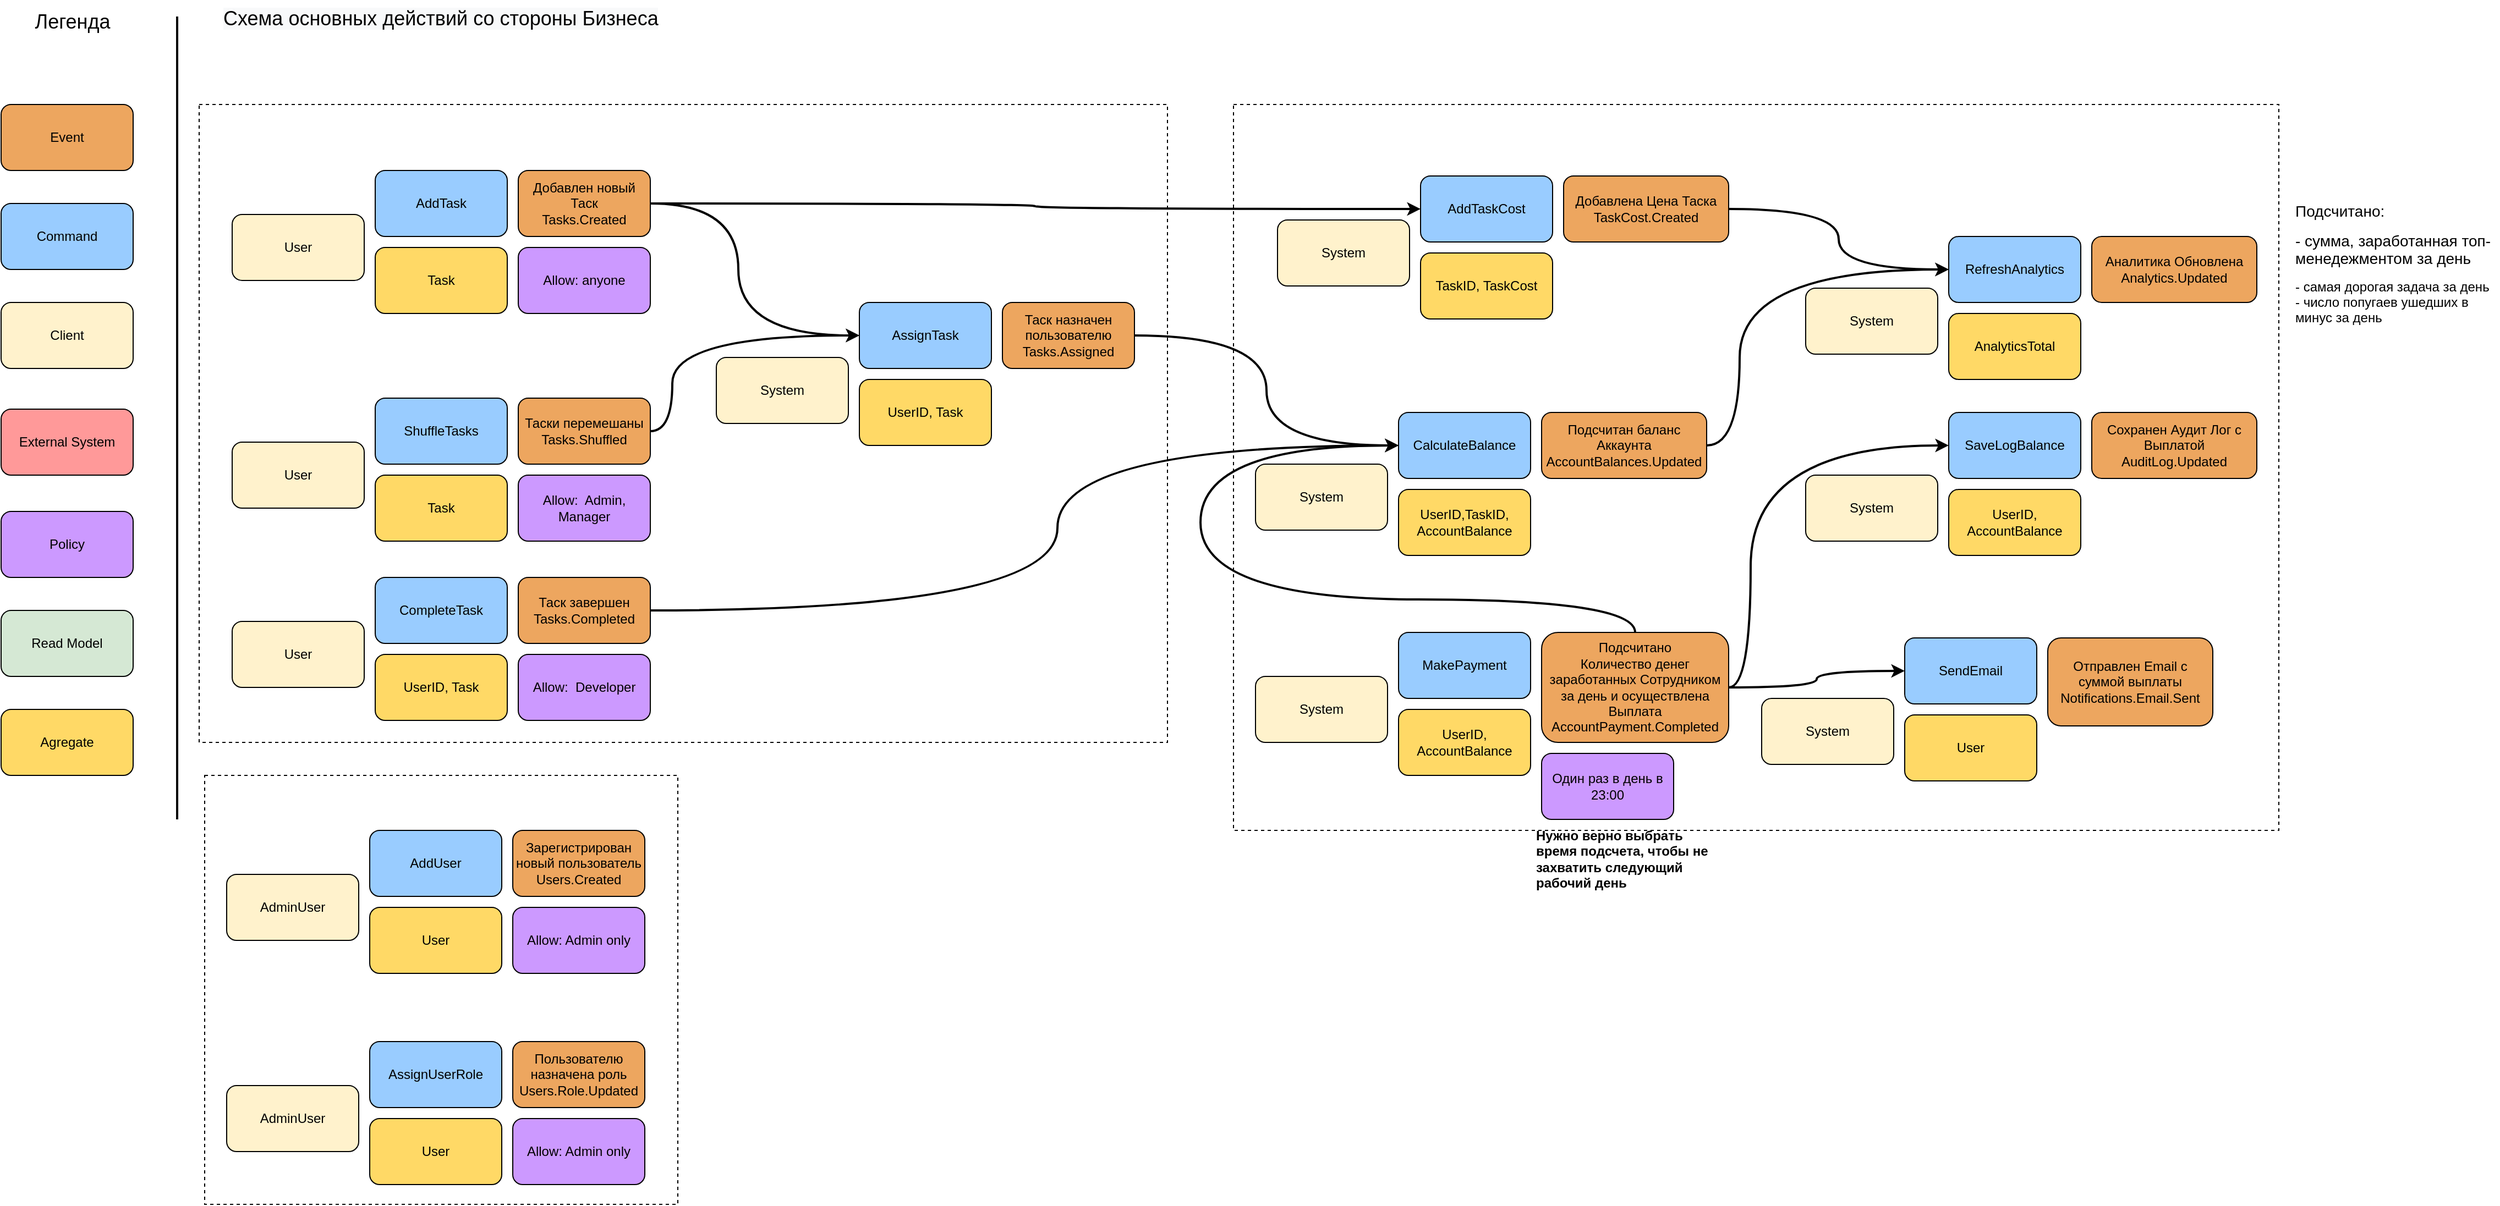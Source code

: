 <mxfile version="17.4.0" type="google"><diagram id="onVSaOAGexIS0x_OZYuM" name="Page-1"><mxGraphModel grid="1" page="1" gridSize="10" guides="1" tooltips="1" connect="1" arrows="1" fold="1" pageScale="1" pageWidth="1169" pageHeight="1654" math="0" shadow="0"><root><mxCell id="0"/><mxCell id="1" parent="0"/><mxCell id="5qQmAU-Xj-Boq_nQjETH-93" value="" style="rounded=0;whiteSpace=wrap;html=1;dashed=1;fontSize=18;fillColor=none;" vertex="1" parent="1"><mxGeometry x="1150" y="110" width="950" height="660" as="geometry"/></mxCell><mxCell id="5qQmAU-Xj-Boq_nQjETH-77" value="" style="rounded=0;whiteSpace=wrap;html=1;dashed=1;fontSize=18;fillColor=none;" vertex="1" parent="1"><mxGeometry x="215" y="720" width="430" height="390" as="geometry"/></mxCell><mxCell id="5qQmAU-Xj-Boq_nQjETH-76" value="" style="rounded=0;whiteSpace=wrap;html=1;fontSize=18;fillColor=none;dashed=1;" vertex="1" parent="1"><mxGeometry x="210" y="110" width="880" height="580" as="geometry"/></mxCell><mxCell id="5qQmAU-Xj-Boq_nQjETH-20" value="Event" style="rounded=1;whiteSpace=wrap;html=1;fillColor=#EDA65F;" vertex="1" parent="1"><mxGeometry x="30" y="110" width="120" height="60" as="geometry"/></mxCell><mxCell id="5qQmAU-Xj-Boq_nQjETH-21" value="Легенда" style="text;html=1;strokeColor=none;fillColor=none;align=center;verticalAlign=middle;whiteSpace=wrap;rounded=0;fontSize=18;" vertex="1" parent="1"><mxGeometry x="40" y="20" width="110" height="30" as="geometry"/></mxCell><mxCell id="5qQmAU-Xj-Boq_nQjETH-22" value="Command" style="rounded=1;whiteSpace=wrap;html=1;fillColor=#99CCFF;" vertex="1" parent="1"><mxGeometry x="30" y="200" width="120" height="60" as="geometry"/></mxCell><mxCell id="5qQmAU-Xj-Boq_nQjETH-23" value="Client" style="rounded=1;whiteSpace=wrap;html=1;fillColor=#FFF2CC;" vertex="1" parent="1"><mxGeometry x="30" y="290" width="120" height="60" as="geometry"/></mxCell><mxCell id="5qQmAU-Xj-Boq_nQjETH-24" value="External System" style="rounded=1;whiteSpace=wrap;html=1;fillColor=#FF9999;" vertex="1" parent="1"><mxGeometry x="30" y="387" width="120" height="60" as="geometry"/></mxCell><mxCell id="5qQmAU-Xj-Boq_nQjETH-25" value="Policy" style="rounded=1;whiteSpace=wrap;html=1;fillColor=#CC99FF;" vertex="1" parent="1"><mxGeometry x="30" y="480" width="120" height="60" as="geometry"/></mxCell><mxCell id="5qQmAU-Xj-Boq_nQjETH-26" value="Read Model" style="rounded=1;whiteSpace=wrap;html=1;fillColor=#D5E8D4;" vertex="1" parent="1"><mxGeometry x="30" y="570" width="120" height="60" as="geometry"/></mxCell><mxCell id="5qQmAU-Xj-Boq_nQjETH-27" value="Agregate" style="rounded=1;whiteSpace=wrap;html=1;fillColor=#FFD966;" vertex="1" parent="1"><mxGeometry x="30" y="660" width="120" height="60" as="geometry"/></mxCell><mxCell id="5qQmAU-Xj-Boq_nQjETH-28" value="" style="endArrow=none;html=1;rounded=0;fontSize=18;strokeWidth=2;curved=1;" edge="1" parent="1"><mxGeometry width="50" height="50" relative="1" as="geometry"><mxPoint x="190" y="30" as="sourcePoint"/><mxPoint x="190" y="760" as="targetPoint"/></mxGeometry></mxCell><mxCell id="5qQmAU-Xj-Boq_nQjETH-29" value="Зарегистрирован новый пользователь&lt;br&gt;Users.Created" style="rounded=1;whiteSpace=wrap;html=1;fillColor=#EDA65F;" vertex="1" parent="1"><mxGeometry x="495" y="770" width="120" height="60" as="geometry"/></mxCell><mxCell id="5qQmAU-Xj-Boq_nQjETH-30" value="Пользователю назначена роль&lt;br&gt;Users.Role.Updated" style="rounded=1;whiteSpace=wrap;html=1;fillColor=#EDA65F;" vertex="1" parent="1"><mxGeometry x="495" y="962" width="120" height="60" as="geometry"/></mxCell><mxCell id="5qQmAU-Xj-Boq_nQjETH-130" style="edgeStyle=orthogonalEdgeStyle;curved=1;rounded=0;orthogonalLoop=1;jettySize=auto;html=1;exitX=1;exitY=0.5;exitDx=0;exitDy=0;entryX=0;entryY=0.5;entryDx=0;entryDy=0;fontSize=12;startArrow=none;startFill=0;endArrow=classic;endFill=1;strokeWidth=2;" edge="1" parent="1" source="5qQmAU-Xj-Boq_nQjETH-31" target="5qQmAU-Xj-Boq_nQjETH-88"><mxGeometry relative="1" as="geometry"/></mxCell><mxCell id="5qQmAU-Xj-Boq_nQjETH-31" value="Добавлен новый Таск&lt;br&gt;Tasks.Created" style="rounded=1;whiteSpace=wrap;html=1;fillColor=#EDA65F;" vertex="1" parent="1"><mxGeometry x="500" y="170" width="120" height="60" as="geometry"/></mxCell><mxCell id="5qQmAU-Xj-Boq_nQjETH-39" value="Таск завершен&lt;br&gt;Tasks.Completed" style="rounded=1;whiteSpace=wrap;html=1;fillColor=#EDA65F;" vertex="1" parent="1"><mxGeometry x="500" y="540" width="120" height="60" as="geometry"/></mxCell><mxCell id="5qQmAU-Xj-Boq_nQjETH-46" value="&lt;meta charset=&quot;utf-8&quot;&gt;&lt;span style=&quot;color: rgb(0, 0, 0); font-family: helvetica; font-size: 18px; font-style: normal; font-weight: 400; letter-spacing: normal; text-align: center; text-indent: 0px; text-transform: none; word-spacing: 0px; background-color: rgb(248, 249, 250); display: inline; float: none;&quot;&gt;Схема основных действий со стороны Бизнеса&lt;/span&gt;" style="text;whiteSpace=wrap;html=1;fontSize=18;" vertex="1" parent="1"><mxGeometry x="230" y="15" width="430" height="40" as="geometry"/></mxCell><mxCell id="5qQmAU-Xj-Boq_nQjETH-56" style="edgeStyle=orthogonalEdgeStyle;curved=1;rounded=0;orthogonalLoop=1;jettySize=auto;html=1;exitX=1;exitY=0.5;exitDx=0;exitDy=0;entryX=0;entryY=0.5;entryDx=0;entryDy=0;fontSize=18;startArrow=none;startFill=0;endArrow=classic;endFill=1;strokeWidth=2;" edge="1" parent="1" source="5qQmAU-Xj-Boq_nQjETH-31" target="5qQmAU-Xj-Boq_nQjETH-52"><mxGeometry relative="1" as="geometry"><Array as="points"><mxPoint x="700" y="200"/><mxPoint x="700" y="320"/></Array></mxGeometry></mxCell><mxCell id="5qQmAU-Xj-Boq_nQjETH-48" value="AddTask" style="rounded=1;whiteSpace=wrap;html=1;fillColor=#99CCFF;" vertex="1" parent="1"><mxGeometry x="370" y="170" width="120" height="60" as="geometry"/></mxCell><mxCell id="5qQmAU-Xj-Boq_nQjETH-49" value="User" style="rounded=1;whiteSpace=wrap;html=1;fillColor=#FFF2CC;" vertex="1" parent="1"><mxGeometry x="240" y="210" width="120" height="60" as="geometry"/></mxCell><mxCell id="5qQmAU-Xj-Boq_nQjETH-50" value="Task" style="rounded=1;whiteSpace=wrap;html=1;fillColor=#FFD966;" vertex="1" parent="1"><mxGeometry x="370" y="240" width="120" height="60" as="geometry"/></mxCell><mxCell id="5qQmAU-Xj-Boq_nQjETH-96" style="edgeStyle=orthogonalEdgeStyle;curved=1;rounded=0;orthogonalLoop=1;jettySize=auto;html=1;exitX=1;exitY=0.5;exitDx=0;exitDy=0;entryX=0;entryY=0.5;entryDx=0;entryDy=0;fontSize=18;startArrow=none;startFill=0;endArrow=classic;endFill=1;strokeWidth=2;" edge="1" parent="1" source="5qQmAU-Xj-Boq_nQjETH-57" target="5qQmAU-Xj-Boq_nQjETH-83"><mxGeometry relative="1" as="geometry"/></mxCell><mxCell id="5qQmAU-Xj-Boq_nQjETH-52" value="AssignTask" style="rounded=1;whiteSpace=wrap;html=1;fillColor=#99CCFF;" vertex="1" parent="1"><mxGeometry x="810" y="290" width="120" height="60" as="geometry"/></mxCell><mxCell id="5qQmAU-Xj-Boq_nQjETH-53" value="System" style="rounded=1;whiteSpace=wrap;html=1;fillColor=#FFF2CC;" vertex="1" parent="1"><mxGeometry x="680" y="340" width="120" height="60" as="geometry"/></mxCell><mxCell id="5qQmAU-Xj-Boq_nQjETH-54" value="UserID, Task" style="rounded=1;whiteSpace=wrap;html=1;fillColor=#FFD966;" vertex="1" parent="1"><mxGeometry x="810" y="360" width="120" height="60" as="geometry"/></mxCell><mxCell id="5qQmAU-Xj-Boq_nQjETH-57" value="Таск назначен пользователю&lt;br&gt;Tasks.Assigned" style="rounded=1;whiteSpace=wrap;html=1;fillColor=#EDA65F;" vertex="1" parent="1"><mxGeometry x="940" y="290" width="120" height="60" as="geometry"/></mxCell><mxCell id="5qQmAU-Xj-Boq_nQjETH-62" style="edgeStyle=orthogonalEdgeStyle;curved=1;rounded=0;orthogonalLoop=1;jettySize=auto;html=1;entryX=0;entryY=0.5;entryDx=0;entryDy=0;fontSize=18;startArrow=none;startFill=0;endArrow=classic;endFill=1;strokeWidth=2;" edge="1" parent="1" source="5qQmAU-Xj-Boq_nQjETH-63" target="5qQmAU-Xj-Boq_nQjETH-52"><mxGeometry relative="1" as="geometry"><Array as="points"><mxPoint x="640" y="407"/><mxPoint x="640" y="320"/></Array></mxGeometry></mxCell><mxCell id="5qQmAU-Xj-Boq_nQjETH-59" value="ShuffleTasks" style="rounded=1;whiteSpace=wrap;html=1;fillColor=#99CCFF;" vertex="1" parent="1"><mxGeometry x="370" y="377" width="120" height="60" as="geometry"/></mxCell><mxCell id="5qQmAU-Xj-Boq_nQjETH-60" value="User" style="rounded=1;whiteSpace=wrap;html=1;fillColor=#FFF2CC;" vertex="1" parent="1"><mxGeometry x="240" y="417" width="120" height="60" as="geometry"/></mxCell><mxCell id="5qQmAU-Xj-Boq_nQjETH-61" value="Task" style="rounded=1;whiteSpace=wrap;html=1;fillColor=#FFD966;" vertex="1" parent="1"><mxGeometry x="370" y="447" width="120" height="60" as="geometry"/></mxCell><mxCell id="5qQmAU-Xj-Boq_nQjETH-63" value="Таски перемешаны&lt;br&gt;Tasks.Shuffled" style="rounded=1;whiteSpace=wrap;html=1;fillColor=#EDA65F;" vertex="1" parent="1"><mxGeometry x="500" y="377" width="120" height="60" as="geometry"/></mxCell><mxCell id="5qQmAU-Xj-Boq_nQjETH-95" style="edgeStyle=orthogonalEdgeStyle;curved=1;rounded=0;orthogonalLoop=1;jettySize=auto;html=1;exitX=1;exitY=0.5;exitDx=0;exitDy=0;entryX=0;entryY=0.5;entryDx=0;entryDy=0;fontSize=18;startArrow=none;startFill=0;endArrow=classic;endFill=1;strokeWidth=2;" edge="1" parent="1" source="5qQmAU-Xj-Boq_nQjETH-39" target="5qQmAU-Xj-Boq_nQjETH-83"><mxGeometry relative="1" as="geometry"><Array as="points"><mxPoint x="990" y="570"/><mxPoint x="990" y="420"/></Array></mxGeometry></mxCell><mxCell id="5qQmAU-Xj-Boq_nQjETH-65" value="CompleteTask" style="rounded=1;whiteSpace=wrap;html=1;fillColor=#99CCFF;" vertex="1" parent="1"><mxGeometry x="370" y="540" width="120" height="60" as="geometry"/></mxCell><mxCell id="5qQmAU-Xj-Boq_nQjETH-66" value="User" style="rounded=1;whiteSpace=wrap;html=1;fillColor=#FFF2CC;" vertex="1" parent="1"><mxGeometry x="240" y="580" width="120" height="60" as="geometry"/></mxCell><mxCell id="5qQmAU-Xj-Boq_nQjETH-67" value="UserID, Task" style="rounded=1;whiteSpace=wrap;html=1;fillColor=#FFD966;" vertex="1" parent="1"><mxGeometry x="370" y="610" width="120" height="60" as="geometry"/></mxCell><mxCell id="5qQmAU-Xj-Boq_nQjETH-69" value="AddUser" style="rounded=1;whiteSpace=wrap;html=1;fillColor=#99CCFF;" vertex="1" parent="1"><mxGeometry x="365" y="770" width="120" height="60" as="geometry"/></mxCell><mxCell id="5qQmAU-Xj-Boq_nQjETH-70" value="AdminUser" style="rounded=1;whiteSpace=wrap;html=1;fillColor=#FFF2CC;" vertex="1" parent="1"><mxGeometry x="235" y="810" width="120" height="60" as="geometry"/></mxCell><mxCell id="5qQmAU-Xj-Boq_nQjETH-71" value="User" style="rounded=1;whiteSpace=wrap;html=1;fillColor=#FFD966;" vertex="1" parent="1"><mxGeometry x="365" y="840" width="120" height="60" as="geometry"/></mxCell><mxCell id="5qQmAU-Xj-Boq_nQjETH-73" value="AssignUserRole" style="rounded=1;whiteSpace=wrap;html=1;fillColor=#99CCFF;" vertex="1" parent="1"><mxGeometry x="365" y="962" width="120" height="60" as="geometry"/></mxCell><mxCell id="5qQmAU-Xj-Boq_nQjETH-74" value="AdminUser" style="rounded=1;whiteSpace=wrap;html=1;fillColor=#FFF2CC;" vertex="1" parent="1"><mxGeometry x="235" y="1002" width="120" height="60" as="geometry"/></mxCell><mxCell id="5qQmAU-Xj-Boq_nQjETH-75" value="User" style="rounded=1;whiteSpace=wrap;html=1;fillColor=#FFD966;" vertex="1" parent="1"><mxGeometry x="365" y="1032" width="120" height="60" as="geometry"/></mxCell><mxCell id="5qQmAU-Xj-Boq_nQjETH-78" value="Allow: Admin only" style="rounded=1;whiteSpace=wrap;html=1;fillColor=#CC99FF;" vertex="1" parent="1"><mxGeometry x="495" y="840" width="120" height="60" as="geometry"/></mxCell><mxCell id="5qQmAU-Xj-Boq_nQjETH-79" value="Allow: Admin only" style="rounded=1;whiteSpace=wrap;html=1;fillColor=#CC99FF;" vertex="1" parent="1"><mxGeometry x="495" y="1032" width="120" height="60" as="geometry"/></mxCell><mxCell id="5qQmAU-Xj-Boq_nQjETH-80" value="Allow: anyone" style="rounded=1;whiteSpace=wrap;html=1;fillColor=#CC99FF;" vertex="1" parent="1"><mxGeometry x="500" y="240" width="120" height="60" as="geometry"/></mxCell><mxCell id="5qQmAU-Xj-Boq_nQjETH-81" value="Allow:&amp;nbsp; Admin, Manager" style="rounded=1;whiteSpace=wrap;html=1;fillColor=#CC99FF;" vertex="1" parent="1"><mxGeometry x="500" y="447" width="120" height="60" as="geometry"/></mxCell><mxCell id="5qQmAU-Xj-Boq_nQjETH-82" value="Allow:&amp;nbsp; Developer" style="rounded=1;whiteSpace=wrap;html=1;fillColor=#CC99FF;" vertex="1" parent="1"><mxGeometry x="500" y="610" width="120" height="60" as="geometry"/></mxCell><mxCell id="5qQmAU-Xj-Boq_nQjETH-127" style="edgeStyle=orthogonalEdgeStyle;curved=1;rounded=0;orthogonalLoop=1;jettySize=auto;html=1;exitX=1;exitY=0.5;exitDx=0;exitDy=0;entryX=0;entryY=0.5;entryDx=0;entryDy=0;fontSize=12;startArrow=none;startFill=0;endArrow=classic;endFill=1;strokeWidth=2;" edge="1" parent="1" source="5qQmAU-Xj-Boq_nQjETH-86" target="5qQmAU-Xj-Boq_nQjETH-123"><mxGeometry relative="1" as="geometry"><Array as="points"><mxPoint x="1610" y="420"/><mxPoint x="1610" y="260"/></Array></mxGeometry></mxCell><mxCell id="5qQmAU-Xj-Boq_nQjETH-83" value="CalculateBalance" style="rounded=1;whiteSpace=wrap;html=1;fillColor=#99CCFF;" vertex="1" parent="1"><mxGeometry x="1300" y="390" width="120" height="60" as="geometry"/></mxCell><mxCell id="5qQmAU-Xj-Boq_nQjETH-84" value="System" style="rounded=1;whiteSpace=wrap;html=1;fillColor=#FFF2CC;" vertex="1" parent="1"><mxGeometry x="1170" y="437" width="120" height="60" as="geometry"/></mxCell><mxCell id="5qQmAU-Xj-Boq_nQjETH-85" value="UserID,TaskID, AccountBalance" style="rounded=1;whiteSpace=wrap;html=1;fillColor=#FFD966;" vertex="1" parent="1"><mxGeometry x="1300" y="460" width="120" height="60" as="geometry"/></mxCell><mxCell id="5qQmAU-Xj-Boq_nQjETH-86" value="Подсчитан баланс Аккаунта&lt;br&gt;AccountBalances.Updated" style="rounded=1;whiteSpace=wrap;html=1;fillColor=#EDA65F;" vertex="1" parent="1"><mxGeometry x="1430" y="390" width="150" height="60" as="geometry"/></mxCell><mxCell id="5qQmAU-Xj-Boq_nQjETH-128" style="edgeStyle=orthogonalEdgeStyle;curved=1;rounded=0;orthogonalLoop=1;jettySize=auto;html=1;exitX=1;exitY=0.5;exitDx=0;exitDy=0;entryX=0;entryY=0.5;entryDx=0;entryDy=0;fontSize=12;startArrow=none;startFill=0;endArrow=classic;endFill=1;strokeWidth=2;" edge="1" parent="1" source="5qQmAU-Xj-Boq_nQjETH-91" target="5qQmAU-Xj-Boq_nQjETH-123"><mxGeometry relative="1" as="geometry"/></mxCell><mxCell id="5qQmAU-Xj-Boq_nQjETH-88" value="AddTaskCost" style="rounded=1;whiteSpace=wrap;html=1;fillColor=#99CCFF;" vertex="1" parent="1"><mxGeometry x="1320" y="175" width="120" height="60" as="geometry"/></mxCell><mxCell id="5qQmAU-Xj-Boq_nQjETH-89" value="System" style="rounded=1;whiteSpace=wrap;html=1;fillColor=#FFF2CC;" vertex="1" parent="1"><mxGeometry x="1190" y="215" width="120" height="60" as="geometry"/></mxCell><mxCell id="5qQmAU-Xj-Boq_nQjETH-90" value="TaskID, TaskCost" style="rounded=1;whiteSpace=wrap;html=1;fillColor=#FFD966;" vertex="1" parent="1"><mxGeometry x="1320" y="245" width="120" height="60" as="geometry"/></mxCell><mxCell id="5qQmAU-Xj-Boq_nQjETH-91" value="Добавлена Цена Таска&lt;br&gt;TaskCost.Created" style="rounded=1;whiteSpace=wrap;html=1;fillColor=#EDA65F;" vertex="1" parent="1"><mxGeometry x="1450" y="175" width="150" height="60" as="geometry"/></mxCell><mxCell id="5qQmAU-Xj-Boq_nQjETH-113" style="edgeStyle=orthogonalEdgeStyle;curved=1;rounded=0;orthogonalLoop=1;jettySize=auto;html=1;exitX=0.5;exitY=0;exitDx=0;exitDy=0;entryX=0;entryY=0.5;entryDx=0;entryDy=0;fontSize=18;startArrow=none;startFill=0;endArrow=classic;endFill=1;strokeWidth=2;" edge="1" parent="1" source="5qQmAU-Xj-Boq_nQjETH-104" target="5qQmAU-Xj-Boq_nQjETH-83"><mxGeometry relative="1" as="geometry"><Array as="points"><mxPoint x="1515" y="560"/><mxPoint x="1120" y="560"/><mxPoint x="1120" y="420"/></Array></mxGeometry></mxCell><mxCell id="5qQmAU-Xj-Boq_nQjETH-120" style="edgeStyle=orthogonalEdgeStyle;curved=1;rounded=0;orthogonalLoop=1;jettySize=auto;html=1;exitX=1;exitY=0.5;exitDx=0;exitDy=0;entryX=0;entryY=0.5;entryDx=0;entryDy=0;fontSize=18;startArrow=none;startFill=0;endArrow=classic;endFill=1;strokeWidth=2;" edge="1" parent="1" source="5qQmAU-Xj-Boq_nQjETH-104" target="5qQmAU-Xj-Boq_nQjETH-116"><mxGeometry relative="1" as="geometry"><Array as="points"><mxPoint x="1620" y="640"/><mxPoint x="1620" y="420"/></Array></mxGeometry></mxCell><mxCell id="5qQmAU-Xj-Boq_nQjETH-101" value="MakePayment" style="rounded=1;whiteSpace=wrap;html=1;fillColor=#99CCFF;" vertex="1" parent="1"><mxGeometry x="1300" y="590" width="120" height="60" as="geometry"/></mxCell><mxCell id="5qQmAU-Xj-Boq_nQjETH-102" value="System" style="rounded=1;whiteSpace=wrap;html=1;fillColor=#FFF2CC;" vertex="1" parent="1"><mxGeometry x="1170" y="630" width="120" height="60" as="geometry"/></mxCell><mxCell id="5qQmAU-Xj-Boq_nQjETH-103" value="UserID, AccountBalance" style="rounded=1;whiteSpace=wrap;html=1;fillColor=#FFD966;" vertex="1" parent="1"><mxGeometry x="1300" y="660" width="120" height="60" as="geometry"/></mxCell><mxCell id="5qQmAU-Xj-Boq_nQjETH-129" style="edgeStyle=orthogonalEdgeStyle;curved=1;rounded=0;orthogonalLoop=1;jettySize=auto;html=1;exitX=1;exitY=0.5;exitDx=0;exitDy=0;entryX=0;entryY=0.5;entryDx=0;entryDy=0;fontSize=12;startArrow=none;startFill=0;endArrow=classic;endFill=1;strokeWidth=2;" edge="1" parent="1" source="5qQmAU-Xj-Boq_nQjETH-104" target="5qQmAU-Xj-Boq_nQjETH-105"><mxGeometry relative="1" as="geometry"/></mxCell><mxCell id="5qQmAU-Xj-Boq_nQjETH-104" value="Подсчитано Количество&amp;nbsp;денег&lt;br&gt;заработанных Сотрудником за день и осуществлена Выплата&lt;br&gt;AccountPayment.Completed" style="rounded=1;whiteSpace=wrap;html=1;fillColor=#EDA65F;" vertex="1" parent="1"><mxGeometry x="1430" y="590" width="170" height="100" as="geometry"/></mxCell><mxCell id="5qQmAU-Xj-Boq_nQjETH-105" value="SendEmail" style="rounded=1;whiteSpace=wrap;html=1;fillColor=#99CCFF;" vertex="1" parent="1"><mxGeometry x="1760" y="595" width="120" height="60" as="geometry"/></mxCell><mxCell id="5qQmAU-Xj-Boq_nQjETH-106" value="System" style="rounded=1;whiteSpace=wrap;html=1;fillColor=#FFF2CC;" vertex="1" parent="1"><mxGeometry x="1630" y="650" width="120" height="60" as="geometry"/></mxCell><mxCell id="5qQmAU-Xj-Boq_nQjETH-107" value="User" style="rounded=1;whiteSpace=wrap;html=1;fillColor=#FFD966;" vertex="1" parent="1"><mxGeometry x="1760" y="665" width="120" height="60" as="geometry"/></mxCell><mxCell id="5qQmAU-Xj-Boq_nQjETH-108" value="Отправлен Email с суммой выплаты&lt;br&gt;Notifications.Email.Sent" style="rounded=1;whiteSpace=wrap;html=1;fillColor=#EDA65F;" vertex="1" parent="1"><mxGeometry x="1890" y="595" width="150" height="80" as="geometry"/></mxCell><mxCell id="5qQmAU-Xj-Boq_nQjETH-116" value="SaveLogBalance" style="rounded=1;whiteSpace=wrap;html=1;fillColor=#99CCFF;" vertex="1" parent="1"><mxGeometry x="1800" y="390" width="120" height="60" as="geometry"/></mxCell><mxCell id="5qQmAU-Xj-Boq_nQjETH-117" value="System" style="rounded=1;whiteSpace=wrap;html=1;fillColor=#FFF2CC;" vertex="1" parent="1"><mxGeometry x="1670" y="447" width="120" height="60" as="geometry"/></mxCell><mxCell id="5qQmAU-Xj-Boq_nQjETH-118" value="UserID, AccountBalance" style="rounded=1;whiteSpace=wrap;html=1;fillColor=#FFD966;" vertex="1" parent="1"><mxGeometry x="1800" y="460" width="120" height="60" as="geometry"/></mxCell><mxCell id="5qQmAU-Xj-Boq_nQjETH-119" value="Сохранен Аудит Лог c Выплатой&lt;br&gt;AuditLog.Updated" style="rounded=1;whiteSpace=wrap;html=1;fillColor=#EDA65F;" vertex="1" parent="1"><mxGeometry x="1930" y="390" width="150" height="60" as="geometry"/></mxCell><mxCell id="5qQmAU-Xj-Boq_nQjETH-121" value="Один раз в день в 23:00" style="rounded=1;whiteSpace=wrap;html=1;fillColor=#CC99FF;" vertex="1" parent="1"><mxGeometry x="1430" y="700" width="120" height="60" as="geometry"/></mxCell><mxCell id="5qQmAU-Xj-Boq_nQjETH-122" value="&lt;h1 style=&quot;font-size: 12px;&quot;&gt;Нужно верно выбрать время подсчета, чтобы не захватить следующий рабочий день&lt;/h1&gt;" style="text;html=1;strokeColor=none;fillColor=none;spacing=5;spacingTop=-20;whiteSpace=wrap;overflow=hidden;rounded=0;dashed=1;fontSize=12;fontStyle=1" vertex="1" parent="1"><mxGeometry x="1420" y="770" width="180" height="60" as="geometry"/></mxCell><mxCell id="5qQmAU-Xj-Boq_nQjETH-123" value="RefreshAnalytics" style="rounded=1;whiteSpace=wrap;html=1;fillColor=#99CCFF;" vertex="1" parent="1"><mxGeometry x="1800" y="230" width="120" height="60" as="geometry"/></mxCell><mxCell id="5qQmAU-Xj-Boq_nQjETH-124" value="System" style="rounded=1;whiteSpace=wrap;html=1;fillColor=#FFF2CC;" vertex="1" parent="1"><mxGeometry x="1670" y="277" width="120" height="60" as="geometry"/></mxCell><mxCell id="5qQmAU-Xj-Boq_nQjETH-125" value="AnalyticsTotal" style="rounded=1;whiteSpace=wrap;html=1;fillColor=#FFD966;" vertex="1" parent="1"><mxGeometry x="1800" y="300" width="120" height="60" as="geometry"/></mxCell><mxCell id="5qQmAU-Xj-Boq_nQjETH-126" value="Аналитика Обновлена&lt;br&gt;Analytics.Updated" style="rounded=1;whiteSpace=wrap;html=1;fillColor=#EDA65F;" vertex="1" parent="1"><mxGeometry x="1930" y="230" width="150" height="60" as="geometry"/></mxCell><mxCell id="5qQmAU-Xj-Boq_nQjETH-131" value="&lt;h1 style=&quot;font-size: 14px&quot;&gt;&lt;span style=&quot;font-weight: normal&quot;&gt;Подсчитано:&amp;nbsp;&lt;/span&gt;&lt;/h1&gt;&lt;h1 style=&quot;font-size: 14px&quot;&gt;&lt;span style=&quot;font-weight: normal&quot;&gt;- сумма, заработанная топ-менедежментом за день&lt;/span&gt;&lt;/h1&gt;&lt;div&gt;&lt;span style=&quot;font-weight: normal&quot;&gt;- самая дорогая задача за день&lt;/span&gt;&lt;/div&gt;&lt;div&gt;&lt;span style=&quot;font-weight: normal&quot;&gt;- число попугаев ушедших в минус за день&lt;/span&gt;&lt;/div&gt;" style="text;html=1;strokeColor=none;fillColor=none;spacing=5;spacingTop=-20;whiteSpace=wrap;overflow=hidden;rounded=0;dashed=1;fontSize=12;" vertex="1" parent="1"><mxGeometry x="2110" y="200" width="190" height="120" as="geometry"/></mxCell></root></mxGraphModel></diagram></mxfile>